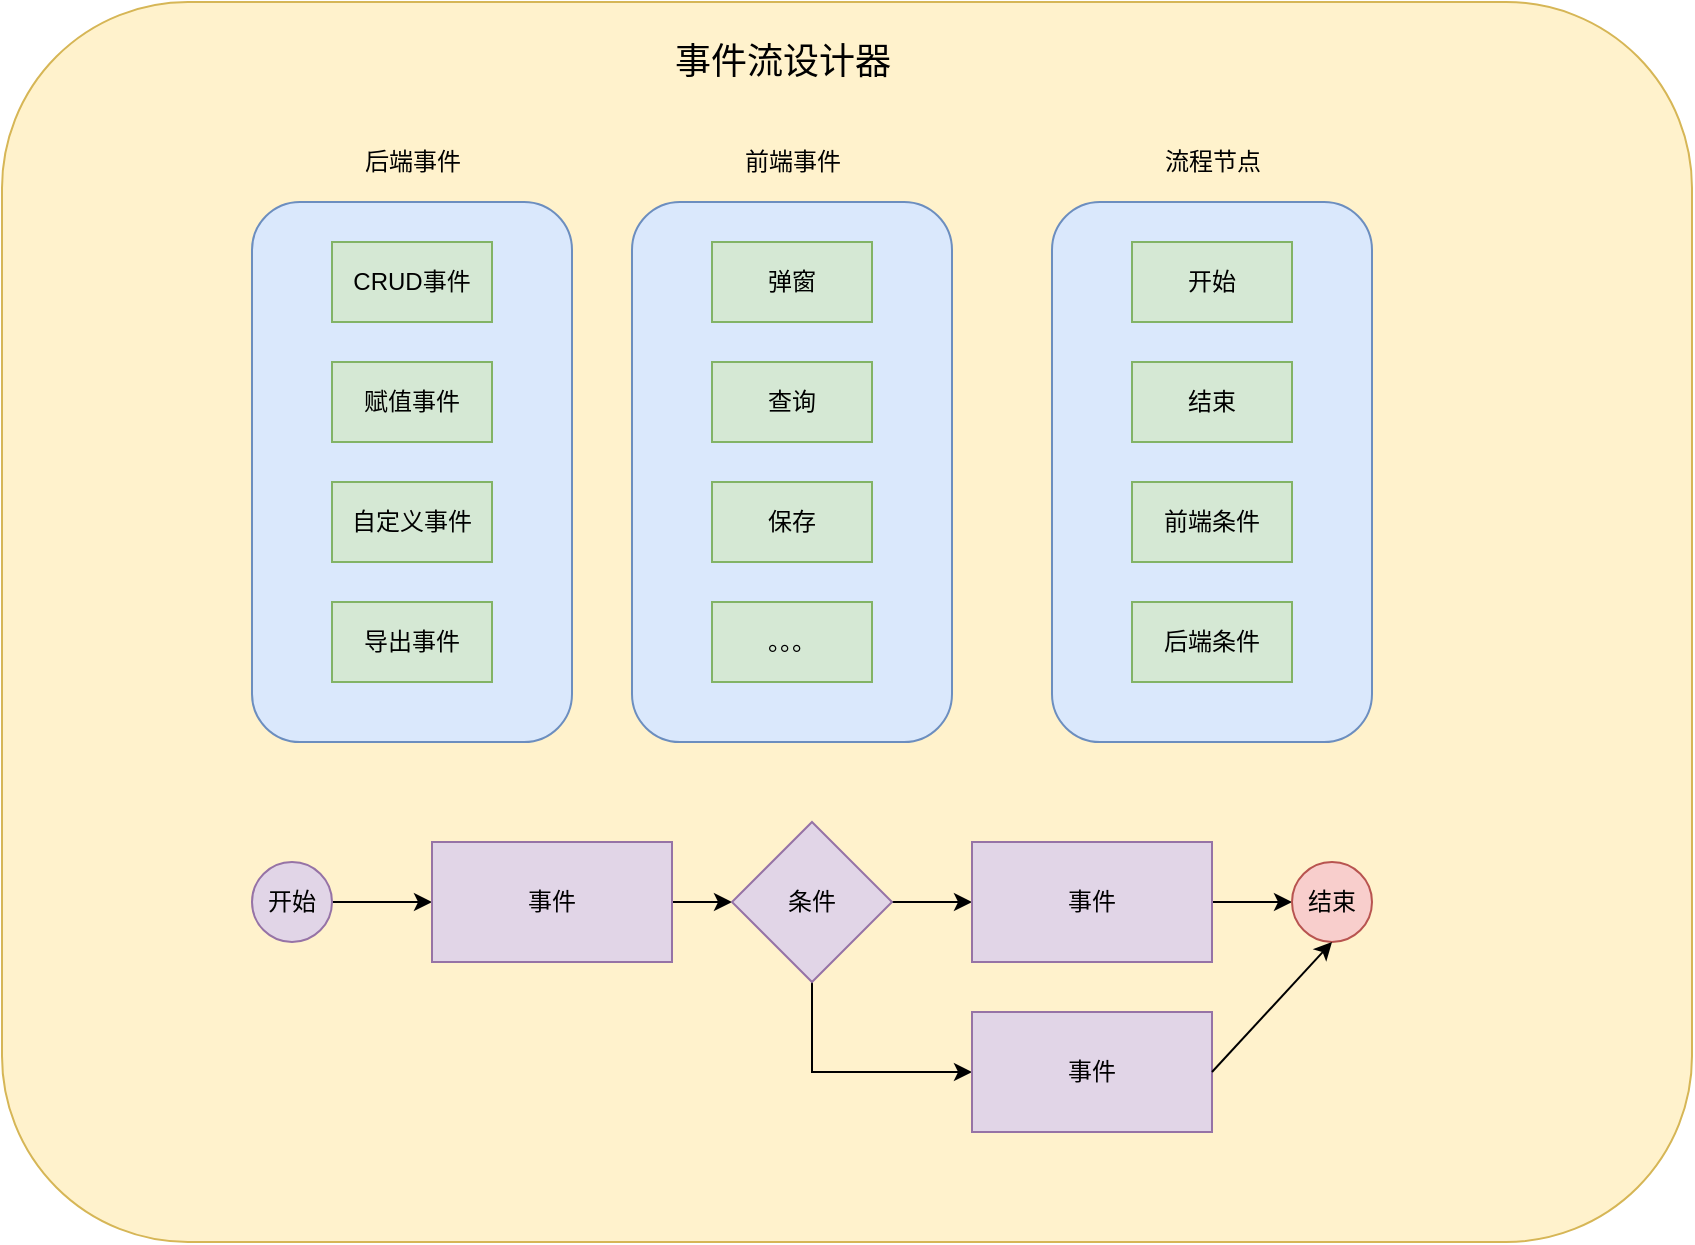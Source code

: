 <mxfile version="14.1.9" type="github" pages="2">
  <diagram id="_S8czTXeEUZWKj36Bfly" name="事件流设计器">
    <mxGraphModel dx="1426" dy="946" grid="1" gridSize="10" guides="1" tooltips="1" connect="1" arrows="1" fold="1" page="1" pageScale="1" pageWidth="827" pageHeight="1169" math="0" shadow="0">
      <root>
        <mxCell id="0" />
        <mxCell id="1" parent="0" />
        <mxCell id="MlIgKcx3DfCS0xwd3TZx-8" value="" style="rounded=1;whiteSpace=wrap;html=1;fillColor=#fff2cc;strokeColor=#d6b656;" parent="1" vertex="1">
          <mxGeometry x="235" y="50" width="845" height="620" as="geometry" />
        </mxCell>
        <mxCell id="MlIgKcx3DfCS0xwd3TZx-1" value="" style="rounded=1;whiteSpace=wrap;html=1;fillColor=#dae8fc;strokeColor=#6c8ebf;" parent="1" vertex="1">
          <mxGeometry x="360" y="150" width="160" height="270" as="geometry" />
        </mxCell>
        <mxCell id="MlIgKcx3DfCS0xwd3TZx-3" value="后端事件" style="text;html=1;align=center;verticalAlign=middle;resizable=0;points=[];autosize=1;" parent="1" vertex="1">
          <mxGeometry x="410" y="120" width="60" height="20" as="geometry" />
        </mxCell>
        <mxCell id="MlIgKcx3DfCS0xwd3TZx-9" value="&lt;font style=&quot;font-size: 18px&quot;&gt;事件流设计器&lt;/font&gt;" style="text;html=1;align=center;verticalAlign=middle;resizable=0;points=[];autosize=1;" parent="1" vertex="1">
          <mxGeometry x="565" y="70" width="120" height="20" as="geometry" />
        </mxCell>
        <mxCell id="MlIgKcx3DfCS0xwd3TZx-10" value="&lt;span&gt;CRUD事件&lt;/span&gt;" style="whiteSpace=wrap;html=1;fillColor=#d5e8d4;strokeColor=#82b366;" parent="1" vertex="1">
          <mxGeometry x="400" y="170" width="80" height="40" as="geometry" />
        </mxCell>
        <mxCell id="MlIgKcx3DfCS0xwd3TZx-13" value="赋值事件" style="whiteSpace=wrap;html=1;fillColor=#d5e8d4;strokeColor=#82b366;" parent="1" vertex="1">
          <mxGeometry x="400" y="230" width="80" height="40" as="geometry" />
        </mxCell>
        <mxCell id="MlIgKcx3DfCS0xwd3TZx-14" value="导出事件" style="whiteSpace=wrap;html=1;fillColor=#d5e8d4;strokeColor=#82b366;" parent="1" vertex="1">
          <mxGeometry x="400" y="350" width="80" height="40" as="geometry" />
        </mxCell>
        <mxCell id="MlIgKcx3DfCS0xwd3TZx-15" value="自定义事件" style="whiteSpace=wrap;html=1;fillColor=#d5e8d4;strokeColor=#82b366;" parent="1" vertex="1">
          <mxGeometry x="400" y="290" width="80" height="40" as="geometry" />
        </mxCell>
        <mxCell id="MlIgKcx3DfCS0xwd3TZx-16" value="" style="rounded=1;whiteSpace=wrap;html=1;fillColor=#dae8fc;strokeColor=#6c8ebf;" parent="1" vertex="1">
          <mxGeometry x="550" y="150" width="160" height="270" as="geometry" />
        </mxCell>
        <mxCell id="MlIgKcx3DfCS0xwd3TZx-17" value="前端事件" style="text;html=1;align=center;verticalAlign=middle;resizable=0;points=[];autosize=1;" parent="1" vertex="1">
          <mxGeometry x="600" y="120" width="60" height="20" as="geometry" />
        </mxCell>
        <mxCell id="MlIgKcx3DfCS0xwd3TZx-18" value="弹窗" style="whiteSpace=wrap;html=1;fillColor=#d5e8d4;strokeColor=#82b366;" parent="1" vertex="1">
          <mxGeometry x="590" y="170" width="80" height="40" as="geometry" />
        </mxCell>
        <mxCell id="MlIgKcx3DfCS0xwd3TZx-19" value="查询" style="whiteSpace=wrap;html=1;fillColor=#d5e8d4;strokeColor=#82b366;" parent="1" vertex="1">
          <mxGeometry x="590" y="230" width="80" height="40" as="geometry" />
        </mxCell>
        <mxCell id="MlIgKcx3DfCS0xwd3TZx-20" value="。。。" style="whiteSpace=wrap;html=1;fillColor=#d5e8d4;strokeColor=#82b366;" parent="1" vertex="1">
          <mxGeometry x="590" y="350" width="80" height="40" as="geometry" />
        </mxCell>
        <mxCell id="MlIgKcx3DfCS0xwd3TZx-21" value="保存" style="whiteSpace=wrap;html=1;fillColor=#d5e8d4;strokeColor=#82b366;" parent="1" vertex="1">
          <mxGeometry x="590" y="290" width="80" height="40" as="geometry" />
        </mxCell>
        <mxCell id="MlIgKcx3DfCS0xwd3TZx-22" value="" style="rounded=1;whiteSpace=wrap;html=1;fillColor=#dae8fc;strokeColor=#6c8ebf;" parent="1" vertex="1">
          <mxGeometry x="760" y="150" width="160" height="270" as="geometry" />
        </mxCell>
        <mxCell id="MlIgKcx3DfCS0xwd3TZx-23" value="流程节点" style="text;html=1;align=center;verticalAlign=middle;resizable=0;points=[];autosize=1;" parent="1" vertex="1">
          <mxGeometry x="810" y="120" width="60" height="20" as="geometry" />
        </mxCell>
        <mxCell id="MlIgKcx3DfCS0xwd3TZx-24" value="&lt;span&gt;开始&lt;/span&gt;" style="whiteSpace=wrap;html=1;fillColor=#d5e8d4;strokeColor=#82b366;" parent="1" vertex="1">
          <mxGeometry x="800" y="170" width="80" height="40" as="geometry" />
        </mxCell>
        <mxCell id="MlIgKcx3DfCS0xwd3TZx-25" value="结束" style="whiteSpace=wrap;html=1;fillColor=#d5e8d4;strokeColor=#82b366;" parent="1" vertex="1">
          <mxGeometry x="800" y="230" width="80" height="40" as="geometry" />
        </mxCell>
        <mxCell id="MlIgKcx3DfCS0xwd3TZx-26" value="后端条件" style="whiteSpace=wrap;html=1;fillColor=#d5e8d4;strokeColor=#82b366;" parent="1" vertex="1">
          <mxGeometry x="800" y="350" width="80" height="40" as="geometry" />
        </mxCell>
        <mxCell id="MlIgKcx3DfCS0xwd3TZx-27" value="前端条件" style="whiteSpace=wrap;html=1;fillColor=#d5e8d4;strokeColor=#82b366;" parent="1" vertex="1">
          <mxGeometry x="800" y="290" width="80" height="40" as="geometry" />
        </mxCell>
        <mxCell id="MlIgKcx3DfCS0xwd3TZx-32" value="" style="edgeStyle=orthogonalEdgeStyle;rounded=0;orthogonalLoop=1;jettySize=auto;html=1;" parent="1" source="MlIgKcx3DfCS0xwd3TZx-30" target="MlIgKcx3DfCS0xwd3TZx-31" edge="1">
          <mxGeometry relative="1" as="geometry" />
        </mxCell>
        <mxCell id="MlIgKcx3DfCS0xwd3TZx-30" value="开始" style="ellipse;whiteSpace=wrap;html=1;aspect=fixed;fillColor=#e1d5e7;strokeColor=#9673a6;" parent="1" vertex="1">
          <mxGeometry x="360" y="480" width="40" height="40" as="geometry" />
        </mxCell>
        <mxCell id="MlIgKcx3DfCS0xwd3TZx-34" value="" style="edgeStyle=orthogonalEdgeStyle;rounded=0;orthogonalLoop=1;jettySize=auto;html=1;" parent="1" source="MlIgKcx3DfCS0xwd3TZx-31" target="MlIgKcx3DfCS0xwd3TZx-43" edge="1">
          <mxGeometry relative="1" as="geometry">
            <mxPoint x="595" y="500" as="targetPoint" />
          </mxGeometry>
        </mxCell>
        <mxCell id="MlIgKcx3DfCS0xwd3TZx-31" value="事件" style="whiteSpace=wrap;html=1;fillColor=#e1d5e7;strokeColor=#9673a6;" parent="1" vertex="1">
          <mxGeometry x="450" y="470" width="120" height="60" as="geometry" />
        </mxCell>
        <mxCell id="MlIgKcx3DfCS0xwd3TZx-46" style="edgeStyle=orthogonalEdgeStyle;rounded=0;orthogonalLoop=1;jettySize=auto;html=1;exitX=1;exitY=0.5;exitDx=0;exitDy=0;entryX=0;entryY=0.5;entryDx=0;entryDy=0;" parent="1" source="MlIgKcx3DfCS0xwd3TZx-43" target="MlIgKcx3DfCS0xwd3TZx-44" edge="1">
          <mxGeometry relative="1" as="geometry" />
        </mxCell>
        <mxCell id="DJhn8uhRI69oNtYbBqwW-3" style="edgeStyle=orthogonalEdgeStyle;rounded=0;orthogonalLoop=1;jettySize=auto;html=1;exitX=0.5;exitY=1;exitDx=0;exitDy=0;entryX=0;entryY=0.5;entryDx=0;entryDy=0;" parent="1" source="MlIgKcx3DfCS0xwd3TZx-43" target="DJhn8uhRI69oNtYbBqwW-2" edge="1">
          <mxGeometry relative="1" as="geometry" />
        </mxCell>
        <mxCell id="MlIgKcx3DfCS0xwd3TZx-43" value="条件" style="rhombus;whiteSpace=wrap;html=1;fillColor=#e1d5e7;strokeColor=#9673a6;" parent="1" vertex="1">
          <mxGeometry x="600" y="460" width="80" height="80" as="geometry" />
        </mxCell>
        <mxCell id="MlIgKcx3DfCS0xwd3TZx-47" style="edgeStyle=orthogonalEdgeStyle;rounded=0;orthogonalLoop=1;jettySize=auto;html=1;exitX=1;exitY=0.5;exitDx=0;exitDy=0;entryX=0;entryY=0.5;entryDx=0;entryDy=0;" parent="1" source="MlIgKcx3DfCS0xwd3TZx-44" target="MlIgKcx3DfCS0xwd3TZx-45" edge="1">
          <mxGeometry relative="1" as="geometry" />
        </mxCell>
        <mxCell id="MlIgKcx3DfCS0xwd3TZx-44" value="事件" style="whiteSpace=wrap;html=1;fillColor=#e1d5e7;strokeColor=#9673a6;" parent="1" vertex="1">
          <mxGeometry x="720" y="470" width="120" height="60" as="geometry" />
        </mxCell>
        <mxCell id="MlIgKcx3DfCS0xwd3TZx-45" value="结束" style="ellipse;whiteSpace=wrap;html=1;aspect=fixed;fillColor=#f8cecc;strokeColor=#b85450;" parent="1" vertex="1">
          <mxGeometry x="880" y="480" width="40" height="40" as="geometry" />
        </mxCell>
        <mxCell id="DJhn8uhRI69oNtYbBqwW-2" value="事件" style="whiteSpace=wrap;html=1;fillColor=#e1d5e7;strokeColor=#9673a6;" parent="1" vertex="1">
          <mxGeometry x="720" y="555" width="120" height="60" as="geometry" />
        </mxCell>
        <mxCell id="DJhn8uhRI69oNtYbBqwW-5" value="" style="endArrow=classic;html=1;exitX=1;exitY=0.5;exitDx=0;exitDy=0;entryX=0.5;entryY=1;entryDx=0;entryDy=0;" parent="1" source="DJhn8uhRI69oNtYbBqwW-2" target="MlIgKcx3DfCS0xwd3TZx-45" edge="1">
          <mxGeometry width="50" height="50" relative="1" as="geometry">
            <mxPoint x="900" y="630" as="sourcePoint" />
            <mxPoint x="950" y="580" as="targetPoint" />
          </mxGeometry>
        </mxCell>
      </root>
    </mxGraphModel>
  </diagram>
  <diagram id="muo8QHdYfpq-5nY31HoK" name="事件引擎">
    <mxGraphModel dx="1426" dy="946" grid="1" gridSize="10" guides="1" tooltips="1" connect="1" arrows="1" fold="1" page="1" pageScale="1" pageWidth="827" pageHeight="1169" math="0" shadow="0">
      <root>
        <mxCell id="VUxkTAln7aTZIGjGBF91-0" />
        <mxCell id="VUxkTAln7aTZIGjGBF91-1" parent="VUxkTAln7aTZIGjGBF91-0" />
        <mxCell id="VnCyrjU4dHgNj5kqtMD2-0" value="front" style="swimlane;whiteSpace=wrap" vertex="1" parent="VUxkTAln7aTZIGjGBF91-1">
          <mxGeometry x="164.5" y="128" width="280" height="570" as="geometry" />
        </mxCell>
        <mxCell id="VnCyrjU4dHgNj5kqtMD2-1" value="" style="ellipse;shape=startState;fillColor=#000000;strokeColor=#ff0000;" vertex="1" parent="VnCyrjU4dHgNj5kqtMD2-0">
          <mxGeometry x="100" y="40" width="30" height="30" as="geometry" />
        </mxCell>
        <mxCell id="VnCyrjU4dHgNj5kqtMD2-2" value="" style="edgeStyle=elbowEdgeStyle;elbow=horizontal;verticalAlign=bottom;endArrow=open;endSize=8;strokeColor=#FF0000;endFill=1;rounded=0" edge="1" parent="VnCyrjU4dHgNj5kqtMD2-0" source="VnCyrjU4dHgNj5kqtMD2-1" target="VnCyrjU4dHgNj5kqtMD2-3">
          <mxGeometry x="100" y="40" as="geometry">
            <mxPoint x="115" y="110" as="targetPoint" />
          </mxGeometry>
        </mxCell>
        <mxCell id="VnCyrjU4dHgNj5kqtMD2-3" value="build request param" style="" vertex="1" parent="VnCyrjU4dHgNj5kqtMD2-0">
          <mxGeometry x="60" y="110" width="110" height="50" as="geometry" />
        </mxCell>
        <mxCell id="VnCyrjU4dHgNj5kqtMD2-4" value="user action" style="" vertex="1" parent="VnCyrjU4dHgNj5kqtMD2-0">
          <mxGeometry x="60" y="220" width="110" height="50" as="geometry" />
        </mxCell>
        <mxCell id="VnCyrjU4dHgNj5kqtMD2-5" value="" style="endArrow=open;strokeColor=#FF0000;endFill=1;rounded=0" edge="1" parent="VnCyrjU4dHgNj5kqtMD2-0" source="VnCyrjU4dHgNj5kqtMD2-3" target="VnCyrjU4dHgNj5kqtMD2-4">
          <mxGeometry relative="1" as="geometry" />
        </mxCell>
        <mxCell id="VnCyrjU4dHgNj5kqtMD2-7" value="" style="endArrow=open;strokeColor=#FF0000;endFill=1;rounded=0;entryX=0.5;entryY=0;entryDx=0;entryDy=0;" edge="1" parent="VnCyrjU4dHgNj5kqtMD2-0" source="VnCyrjU4dHgNj5kqtMD2-4" target="VnCyrjU4dHgNj5kqtMD2-39">
          <mxGeometry relative="1" as="geometry">
            <mxPoint x="115" y="325" as="targetPoint" />
          </mxGeometry>
        </mxCell>
        <mxCell id="VnCyrjU4dHgNj5kqtMD2-8" value="" style="edgeStyle=elbowEdgeStyle;elbow=horizontal;strokeColor=#FF0000;endArrow=open;endFill=1;rounded=0;exitX=0;exitY=0.5;exitDx=0;exitDy=0;entryX=0;entryY=0.5;entryDx=0;entryDy=0;" edge="1" parent="VnCyrjU4dHgNj5kqtMD2-0" source="VnCyrjU4dHgNj5kqtMD2-39" target="VnCyrjU4dHgNj5kqtMD2-4">
          <mxGeometry width="100" height="100" relative="1" as="geometry">
            <mxPoint x="60" y="350" as="sourcePoint" />
            <mxPoint x="260" y="190" as="targetPoint" />
            <Array as="points">
              <mxPoint x="30" y="250" />
            </Array>
          </mxGeometry>
        </mxCell>
        <mxCell id="VnCyrjU4dHgNj5kqtMD2-41" value="yes" style="edgeLabel;html=1;align=center;verticalAlign=middle;resizable=0;points=[];" vertex="1" connectable="0" parent="VnCyrjU4dHgNj5kqtMD2-8">
          <mxGeometry x="-0.88" relative="1" as="geometry">
            <mxPoint x="1" as="offset" />
          </mxGeometry>
        </mxCell>
        <mxCell id="VnCyrjU4dHgNj5kqtMD2-39" value="front event" style="rhombus;fillColor=#ffffc0;strokeColor=#ff0000;" vertex="1" parent="VnCyrjU4dHgNj5kqtMD2-0">
          <mxGeometry x="75" y="332" width="80" height="40" as="geometry" />
        </mxCell>
        <mxCell id="VnCyrjU4dHgNj5kqtMD2-9" value="hzero-lowcode" style="swimlane;whiteSpace=wrap" vertex="1" parent="VUxkTAln7aTZIGjGBF91-1">
          <mxGeometry x="444.5" y="128" width="280" height="570" as="geometry" />
        </mxCell>
        <mxCell id="VnCyrjU4dHgNj5kqtMD2-12" value="idle" style="" vertex="1" parent="VnCyrjU4dHgNj5kqtMD2-9">
          <mxGeometry x="20" y="110" width="110" height="50" as="geometry" />
        </mxCell>
        <mxCell id="VnCyrjU4dHgNj5kqtMD2-13" value="check for &#xa;new commands" style="" vertex="1" parent="VnCyrjU4dHgNj5kqtMD2-9">
          <mxGeometry x="20" y="220" width="110" height="50" as="geometry" />
        </mxCell>
        <mxCell id="VnCyrjU4dHgNj5kqtMD2-14" value="" style="endArrow=open;strokeColor=#FF0000;endFill=1;rounded=0" edge="1" parent="VnCyrjU4dHgNj5kqtMD2-9" source="VnCyrjU4dHgNj5kqtMD2-12" target="VnCyrjU4dHgNj5kqtMD2-13">
          <mxGeometry relative="1" as="geometry" />
        </mxCell>
        <mxCell id="VnCyrjU4dHgNj5kqtMD2-15" value="command queue" style="" vertex="1" parent="VnCyrjU4dHgNj5kqtMD2-9">
          <mxGeometry x="20" y="325" width="110" height="50" as="geometry" />
        </mxCell>
        <mxCell id="VnCyrjU4dHgNj5kqtMD2-16" value="" style="endArrow=open;strokeColor=#FF0000;endFill=1;rounded=0" edge="1" parent="VnCyrjU4dHgNj5kqtMD2-9" source="VnCyrjU4dHgNj5kqtMD2-13" target="VnCyrjU4dHgNj5kqtMD2-15">
          <mxGeometry relative="1" as="geometry" />
        </mxCell>
        <mxCell id="VnCyrjU4dHgNj5kqtMD2-17" value="queue empty" style="rhombus;fillColor=#ffffc0;strokeColor=#ff0000;" vertex="1" parent="VnCyrjU4dHgNj5kqtMD2-9">
          <mxGeometry x="150" y="225" width="80" height="40" as="geometry" />
        </mxCell>
        <mxCell id="VnCyrjU4dHgNj5kqtMD2-18" value="yes" style="edgeStyle=elbowEdgeStyle;elbow=horizontal;align=left;verticalAlign=bottom;endArrow=open;endSize=8;strokeColor=#FF0000;exitX=0.5;exitY=0;endFill=1;rounded=0;entryX=0.75;entryY=0.5;entryPerimeter=0" edge="1" parent="VnCyrjU4dHgNj5kqtMD2-9" source="VnCyrjU4dHgNj5kqtMD2-17" target="VnCyrjU4dHgNj5kqtMD2-21">
          <mxGeometry x="-1" relative="1" as="geometry">
            <mxPoint x="160" y="150" as="targetPoint" />
            <Array as="points">
              <mxPoint x="190" y="180" />
            </Array>
          </mxGeometry>
        </mxCell>
        <mxCell id="VnCyrjU4dHgNj5kqtMD2-19" value="no" style="edgeStyle=elbowEdgeStyle;elbow=horizontal;align=left;verticalAlign=top;endArrow=open;endSize=8;strokeColor=#FF0000;endFill=1;rounded=0" edge="1" parent="VnCyrjU4dHgNj5kqtMD2-9" source="VnCyrjU4dHgNj5kqtMD2-17" target="VnCyrjU4dHgNj5kqtMD2-23">
          <mxGeometry x="-1" relative="1" as="geometry">
            <mxPoint x="190" y="305" as="targetPoint" />
          </mxGeometry>
        </mxCell>
        <mxCell id="VnCyrjU4dHgNj5kqtMD2-20" value="" style="endArrow=open;strokeColor=#FF0000;endFill=1;rounded=0" edge="1" parent="VnCyrjU4dHgNj5kqtMD2-9" source="VnCyrjU4dHgNj5kqtMD2-13" target="VnCyrjU4dHgNj5kqtMD2-17">
          <mxGeometry relative="1" as="geometry" />
        </mxCell>
        <mxCell id="VnCyrjU4dHgNj5kqtMD2-21" value="" style="shape=line;strokeWidth=6;strokeColor=#ff0000;rotation=90" vertex="1" parent="VnCyrjU4dHgNj5kqtMD2-9">
          <mxGeometry x="130" y="127.5" width="50" height="15" as="geometry" />
        </mxCell>
        <mxCell id="VnCyrjU4dHgNj5kqtMD2-22" value="" style="edgeStyle=elbowEdgeStyle;elbow=horizontal;verticalAlign=bottom;endArrow=open;endSize=8;strokeColor=#FF0000;endFill=1;rounded=0" edge="1" parent="VnCyrjU4dHgNj5kqtMD2-9" source="VnCyrjU4dHgNj5kqtMD2-21" target="VnCyrjU4dHgNj5kqtMD2-12">
          <mxGeometry x="130" y="90" as="geometry">
            <mxPoint x="230" y="140" as="targetPoint" />
          </mxGeometry>
        </mxCell>
        <mxCell id="VnCyrjU4dHgNj5kqtMD2-23" value="dispatch&#xa;command&#xa;worker thread" style="" vertex="1" parent="VnCyrjU4dHgNj5kqtMD2-9">
          <mxGeometry x="140" y="325" width="110" height="50" as="geometry" />
        </mxCell>
        <mxCell id="VnCyrjU4dHgNj5kqtMD2-24" value="critical&#xa;section" style="shape=note;whiteSpace=wrap;size=17" vertex="1" parent="VnCyrjU4dHgNj5kqtMD2-9">
          <mxGeometry x="105" y="490" width="100" height="50" as="geometry" />
        </mxCell>
        <mxCell id="VnCyrjU4dHgNj5kqtMD2-25" value="" style="endArrow=none;strokeColor=#FF0000;endFill=0;rounded=0;dashed=1" edge="1" parent="VnCyrjU4dHgNj5kqtMD2-9" source="VnCyrjU4dHgNj5kqtMD2-15" target="VnCyrjU4dHgNj5kqtMD2-24">
          <mxGeometry relative="1" as="geometry" />
        </mxCell>
        <mxCell id="VnCyrjU4dHgNj5kqtMD2-26" value="" style="whiteSpace=wrap;strokeColor=#FF0000;fillColor=#FF0000" vertex="1" parent="VnCyrjU4dHgNj5kqtMD2-9">
          <mxGeometry x="245" y="395" width="5" height="45" as="geometry" />
        </mxCell>
        <mxCell id="VnCyrjU4dHgNj5kqtMD2-27" value="" style="edgeStyle=elbowEdgeStyle;elbow=horizontal;entryX=0;entryY=0.5;strokeColor=#FF0000;endArrow=open;endFill=1;rounded=0" edge="1" parent="VnCyrjU4dHgNj5kqtMD2-9" source="VnCyrjU4dHgNj5kqtMD2-23" target="VnCyrjU4dHgNj5kqtMD2-26">
          <mxGeometry width="100" height="100" relative="1" as="geometry">
            <mxPoint x="60" y="480" as="sourcePoint" />
            <mxPoint x="160" y="380" as="targetPoint" />
            <Array as="points">
              <mxPoint x="195" y="400" />
            </Array>
          </mxGeometry>
        </mxCell>
        <mxCell id="VnCyrjU4dHgNj5kqtMD2-28" value="hzero-modeler" style="swimlane;whiteSpace=wrap" vertex="1" parent="VUxkTAln7aTZIGjGBF91-1">
          <mxGeometry x="724.5" y="128" width="265.5" height="292" as="geometry" />
        </mxCell>
        <mxCell id="VnCyrjU4dHgNj5kqtMD2-30" value="" style="edgeStyle=elbowEdgeStyle;elbow=horizontal;strokeColor=#FF0000;endArrow=open;endFill=1;rounded=0;entryX=0.25;entryY=0.5;entryPerimeter=0" edge="1" parent="VnCyrjU4dHgNj5kqtMD2-28" target="VnCyrjU4dHgNj5kqtMD2-21">
          <mxGeometry width="100" height="100" relative="1" as="geometry">
            <mxPoint x="-30" y="410" as="sourcePoint" />
            <mxPoint x="-120" y="120" as="targetPoint" />
            <Array as="points">
              <mxPoint x="-10" y="135" />
            </Array>
          </mxGeometry>
        </mxCell>
        <mxCell id="VnCyrjU4dHgNj5kqtMD2-34" value="" style="endArrow=open;strokeColor=#FF0000;endFill=1;rounded=0" edge="1" parent="VUxkTAln7aTZIGjGBF91-1" target="VnCyrjU4dHgNj5kqtMD2-15">
          <mxGeometry relative="1" as="geometry">
            <mxPoint x="320" y="478" as="sourcePoint" />
          </mxGeometry>
        </mxCell>
        <mxCell id="VnCyrjU4dHgNj5kqtMD2-44" value="no" style="edgeLabel;html=1;align=center;verticalAlign=middle;resizable=0;points=[];" vertex="1" connectable="0" parent="VnCyrjU4dHgNj5kqtMD2-34">
          <mxGeometry x="-0.446" y="-4" relative="1" as="geometry">
            <mxPoint as="offset" />
          </mxGeometry>
        </mxCell>
        <mxCell id="VnCyrjU4dHgNj5kqtMD2-37" value="hzero-xxx" style="swimlane;whiteSpace=wrap" vertex="1" parent="VUxkTAln7aTZIGjGBF91-1">
          <mxGeometry x="724.5" y="406" width="265.5" height="292" as="geometry" />
        </mxCell>
        <mxCell id="VnCyrjU4dHgNj5kqtMD2-38" value="" style="edgeStyle=elbowEdgeStyle;elbow=horizontal;strokeColor=#FF0000;endArrow=open;endFill=1;rounded=0;entryX=0.25;entryY=0.5;entryPerimeter=0" edge="1" parent="VnCyrjU4dHgNj5kqtMD2-37">
          <mxGeometry width="100" height="100" relative="1" as="geometry">
            <mxPoint x="-30" y="410" as="sourcePoint" />
            <mxPoint x="-120" y="120" as="targetPoint" />
            <Array as="points">
              <mxPoint x="-10" y="135" />
            </Array>
          </mxGeometry>
        </mxCell>
      </root>
    </mxGraphModel>
  </diagram>
</mxfile>
